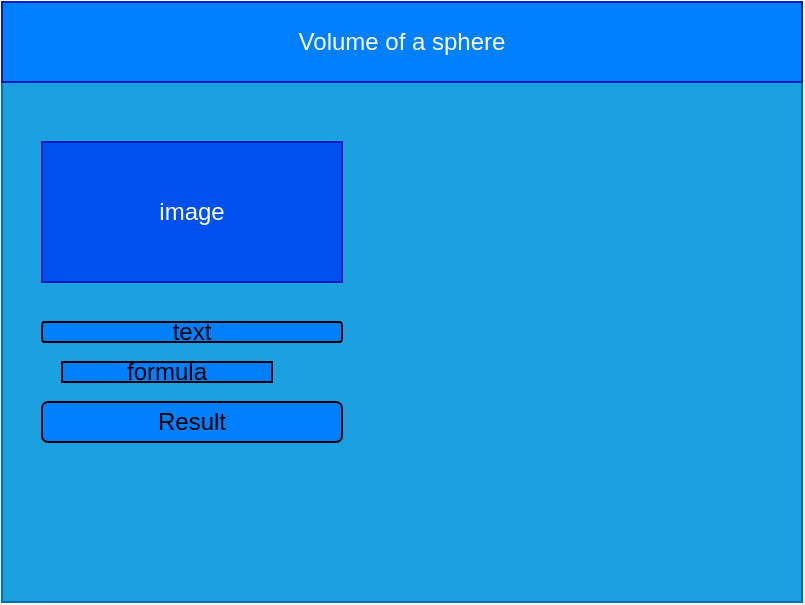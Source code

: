 <mxfile>
    <diagram id="pIaEtrtLPv3HG8r1JEND" name="Page-1">
        <mxGraphModel dx="1121" dy="751" grid="1" gridSize="10" guides="1" tooltips="1" connect="1" arrows="1" fold="1" page="1" pageScale="1" pageWidth="850" pageHeight="1100" math="0" shadow="0">
            <root>
                <mxCell id="0"/>
                <mxCell id="1" parent="0"/>
                <mxCell id="2" value="" style="rounded=0;whiteSpace=wrap;html=1;fillColor=#1ba1e2;fontColor=#ffffff;strokeColor=#006EAF;" parent="1" vertex="1">
                    <mxGeometry x="80" y="80" width="400" height="300" as="geometry"/>
                </mxCell>
                <mxCell id="3" value="Volume of a sphere" style="rounded=0;whiteSpace=wrap;html=1;fillColor=#007FFF;fontColor=#ffffff;strokeColor=#001DBC;" parent="1" vertex="1">
                    <mxGeometry x="80" y="80" width="400" height="40" as="geometry"/>
                </mxCell>
                <mxCell id="7" value="image" style="rounded=0;whiteSpace=wrap;html=1;fillColor=#0050ef;fontColor=#ffffff;strokeColor=#001DBC;" parent="1" vertex="1">
                    <mxGeometry x="100" y="150" width="150" height="70" as="geometry"/>
                </mxCell>
                <mxCell id="8" value="formula" style="rounded=0;whiteSpace=wrap;html=1;fillColor=#007FFF;" parent="1" vertex="1">
                    <mxGeometry x="110" y="260" width="105" height="10" as="geometry"/>
                </mxCell>
                <mxCell id="11" value="Result" style="rounded=1;whiteSpace=wrap;html=1;fillColor=#007FFF;" parent="1" vertex="1">
                    <mxGeometry x="100" y="280" width="150" height="20" as="geometry"/>
                </mxCell>
                <mxCell id="12" value="text" style="rounded=1;whiteSpace=wrap;html=1;fillColor=#007FFF;" parent="1" vertex="1">
                    <mxGeometry x="100" y="240" width="150" height="10" as="geometry"/>
                </mxCell>
            </root>
        </mxGraphModel>
    </diagram>
</mxfile>